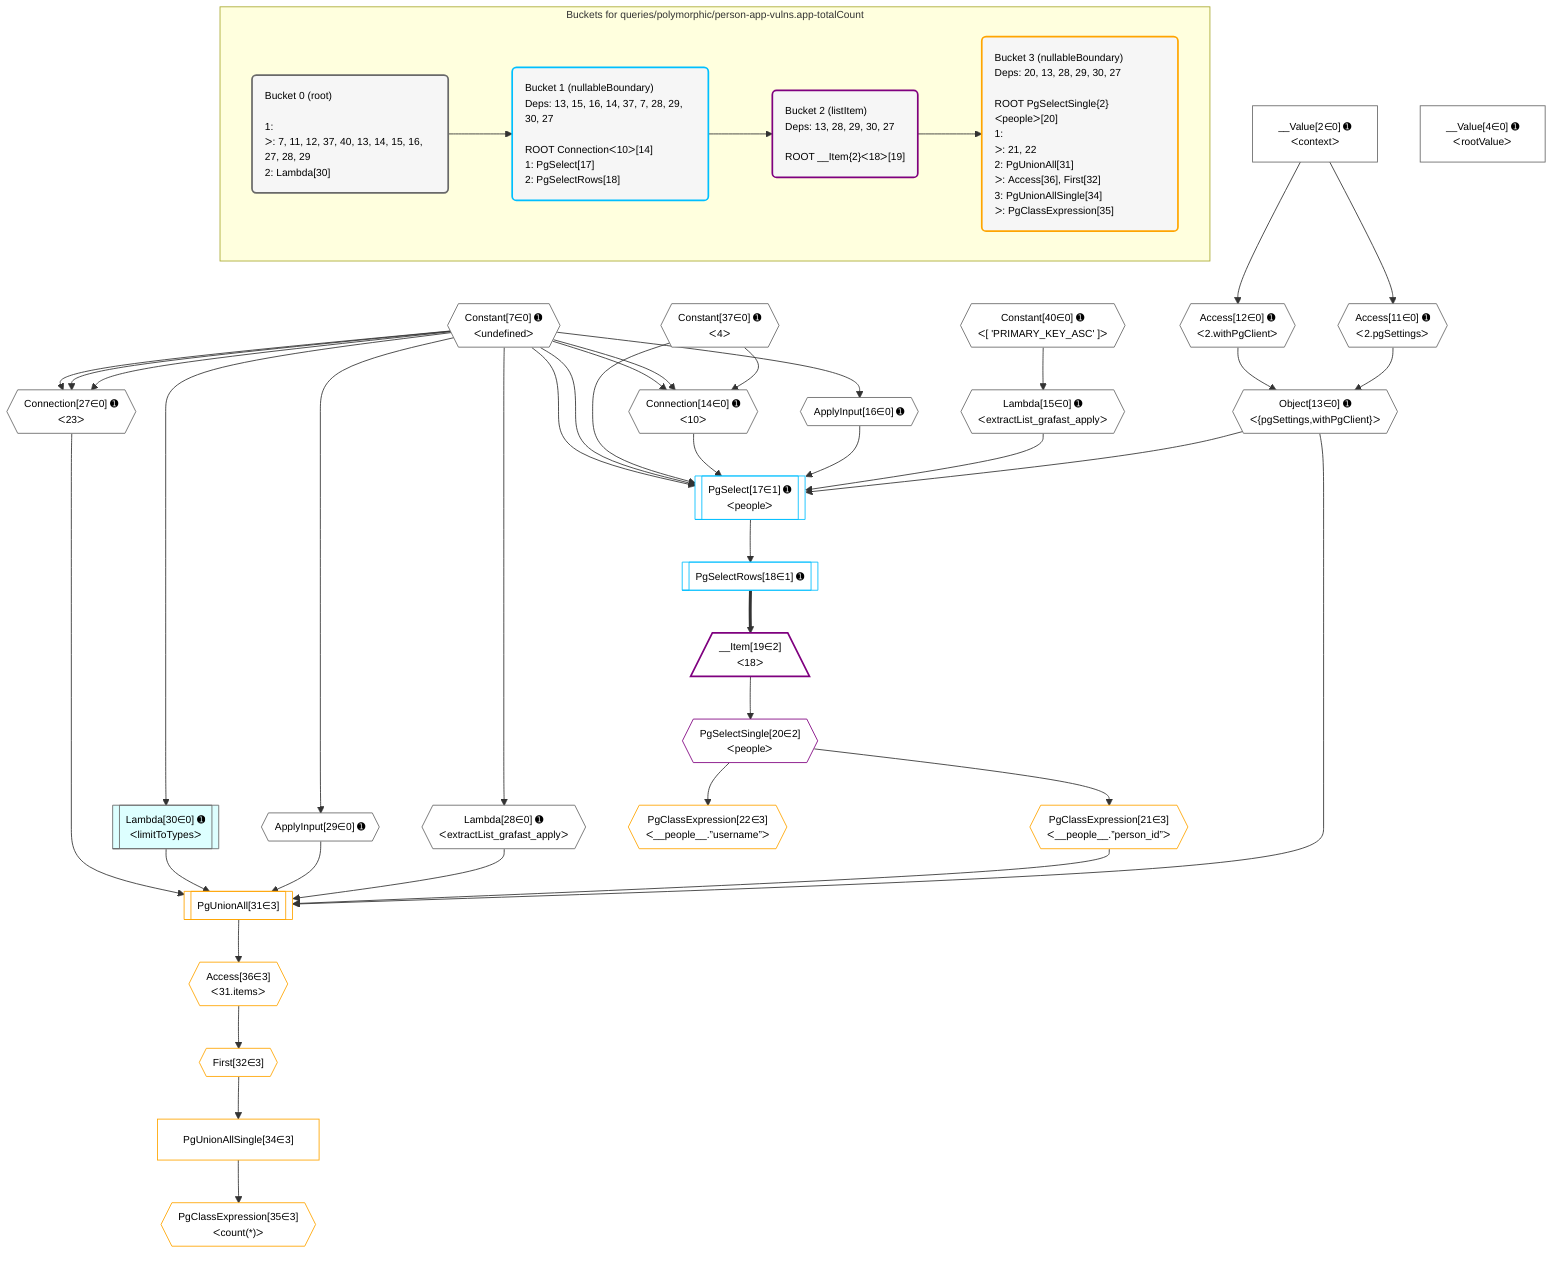 %%{init: {'themeVariables': { 'fontSize': '12px'}}}%%
graph TD
    classDef path fill:#eee,stroke:#000,color:#000
    classDef plan fill:#fff,stroke-width:1px,color:#000
    classDef itemplan fill:#fff,stroke-width:2px,color:#000
    classDef unbatchedplan fill:#dff,stroke-width:1px,color:#000
    classDef sideeffectplan fill:#fcc,stroke-width:2px,color:#000
    classDef bucket fill:#f6f6f6,color:#000,stroke-width:2px,text-align:left


    %% plan dependencies
    Connection14{{"Connection[14∈0] ➊<br />ᐸ10ᐳ"}}:::plan
    Constant37{{"Constant[37∈0] ➊<br />ᐸ4ᐳ"}}:::plan
    Constant7{{"Constant[7∈0] ➊<br />ᐸundefinedᐳ"}}:::plan
    Constant37 & Constant7 & Constant7 --> Connection14
    Connection27{{"Connection[27∈0] ➊<br />ᐸ23ᐳ"}}:::plan
    Constant7 & Constant7 & Constant7 --> Connection27
    Object13{{"Object[13∈0] ➊<br />ᐸ{pgSettings,withPgClient}ᐳ"}}:::plan
    Access11{{"Access[11∈0] ➊<br />ᐸ2.pgSettingsᐳ"}}:::plan
    Access12{{"Access[12∈0] ➊<br />ᐸ2.withPgClientᐳ"}}:::plan
    Access11 & Access12 --> Object13
    __Value2["__Value[2∈0] ➊<br />ᐸcontextᐳ"]:::plan
    __Value2 --> Access11
    __Value2 --> Access12
    Lambda15{{"Lambda[15∈0] ➊<br />ᐸextractList_grafast_applyᐳ"}}:::plan
    Constant40{{"Constant[40∈0] ➊<br />ᐸ[ 'PRIMARY_KEY_ASC' ]ᐳ"}}:::plan
    Constant40 --> Lambda15
    ApplyInput16{{"ApplyInput[16∈0] ➊"}}:::plan
    Constant7 --> ApplyInput16
    Lambda28{{"Lambda[28∈0] ➊<br />ᐸextractList_grafast_applyᐳ"}}:::plan
    Constant7 --> Lambda28
    ApplyInput29{{"ApplyInput[29∈0] ➊"}}:::plan
    Constant7 --> ApplyInput29
    Lambda30[["Lambda[30∈0] ➊<br />ᐸlimitToTypesᐳ"]]:::unbatchedplan
    Constant7 --> Lambda30
    __Value4["__Value[4∈0] ➊<br />ᐸrootValueᐳ"]:::plan
    PgSelect17[["PgSelect[17∈1] ➊<br />ᐸpeopleᐳ"]]:::plan
    Object13 & Lambda15 & ApplyInput16 & Connection14 & Constant37 & Constant7 & Constant7 --> PgSelect17
    PgSelectRows18[["PgSelectRows[18∈1] ➊"]]:::plan
    PgSelect17 --> PgSelectRows18
    __Item19[/"__Item[19∈2]<br />ᐸ18ᐳ"\]:::itemplan
    PgSelectRows18 ==> __Item19
    PgSelectSingle20{{"PgSelectSingle[20∈2]<br />ᐸpeopleᐳ"}}:::plan
    __Item19 --> PgSelectSingle20
    PgUnionAll31[["PgUnionAll[31∈3]"]]:::plan
    PgClassExpression21{{"PgClassExpression[21∈3]<br />ᐸ__people__.”person_id”ᐳ"}}:::plan
    Object13 & PgClassExpression21 & Lambda28 & ApplyInput29 & Lambda30 & Connection27 --> PgUnionAll31
    PgSelectSingle20 --> PgClassExpression21
    PgClassExpression22{{"PgClassExpression[22∈3]<br />ᐸ__people__.”username”ᐳ"}}:::plan
    PgSelectSingle20 --> PgClassExpression22
    First32{{"First[32∈3]"}}:::plan
    Access36{{"Access[36∈3]<br />ᐸ31.itemsᐳ"}}:::plan
    Access36 --> First32
    PgUnionAllSingle34["PgUnionAllSingle[34∈3]"]:::plan
    First32 --> PgUnionAllSingle34
    PgClassExpression35{{"PgClassExpression[35∈3]<br />ᐸcount(*)ᐳ"}}:::plan
    PgUnionAllSingle34 --> PgClassExpression35
    PgUnionAll31 --> Access36

    %% define steps

    subgraph "Buckets for queries/polymorphic/person-app-vulns.app-totalCount"
    Bucket0("Bucket 0 (root)<br /><br />1: <br />ᐳ: 7, 11, 12, 37, 40, 13, 14, 15, 16, 27, 28, 29<br />2: Lambda[30]"):::bucket
    classDef bucket0 stroke:#696969
    class Bucket0,__Value2,__Value4,Constant7,Access11,Access12,Object13,Connection14,Lambda15,ApplyInput16,Connection27,Lambda28,ApplyInput29,Lambda30,Constant37,Constant40 bucket0
    Bucket1("Bucket 1 (nullableBoundary)<br />Deps: 13, 15, 16, 14, 37, 7, 28, 29, 30, 27<br /><br />ROOT Connectionᐸ10ᐳ[14]<br />1: PgSelect[17]<br />2: PgSelectRows[18]"):::bucket
    classDef bucket1 stroke:#00bfff
    class Bucket1,PgSelect17,PgSelectRows18 bucket1
    Bucket2("Bucket 2 (listItem)<br />Deps: 13, 28, 29, 30, 27<br /><br />ROOT __Item{2}ᐸ18ᐳ[19]"):::bucket
    classDef bucket2 stroke:#7f007f
    class Bucket2,__Item19,PgSelectSingle20 bucket2
    Bucket3("Bucket 3 (nullableBoundary)<br />Deps: 20, 13, 28, 29, 30, 27<br /><br />ROOT PgSelectSingle{2}ᐸpeopleᐳ[20]<br />1: <br />ᐳ: 21, 22<br />2: PgUnionAll[31]<br />ᐳ: Access[36], First[32]<br />3: PgUnionAllSingle[34]<br />ᐳ: PgClassExpression[35]"):::bucket
    classDef bucket3 stroke:#ffa500
    class Bucket3,PgClassExpression21,PgClassExpression22,PgUnionAll31,First32,PgUnionAllSingle34,PgClassExpression35,Access36 bucket3
    Bucket0 --> Bucket1
    Bucket1 --> Bucket2
    Bucket2 --> Bucket3
    end